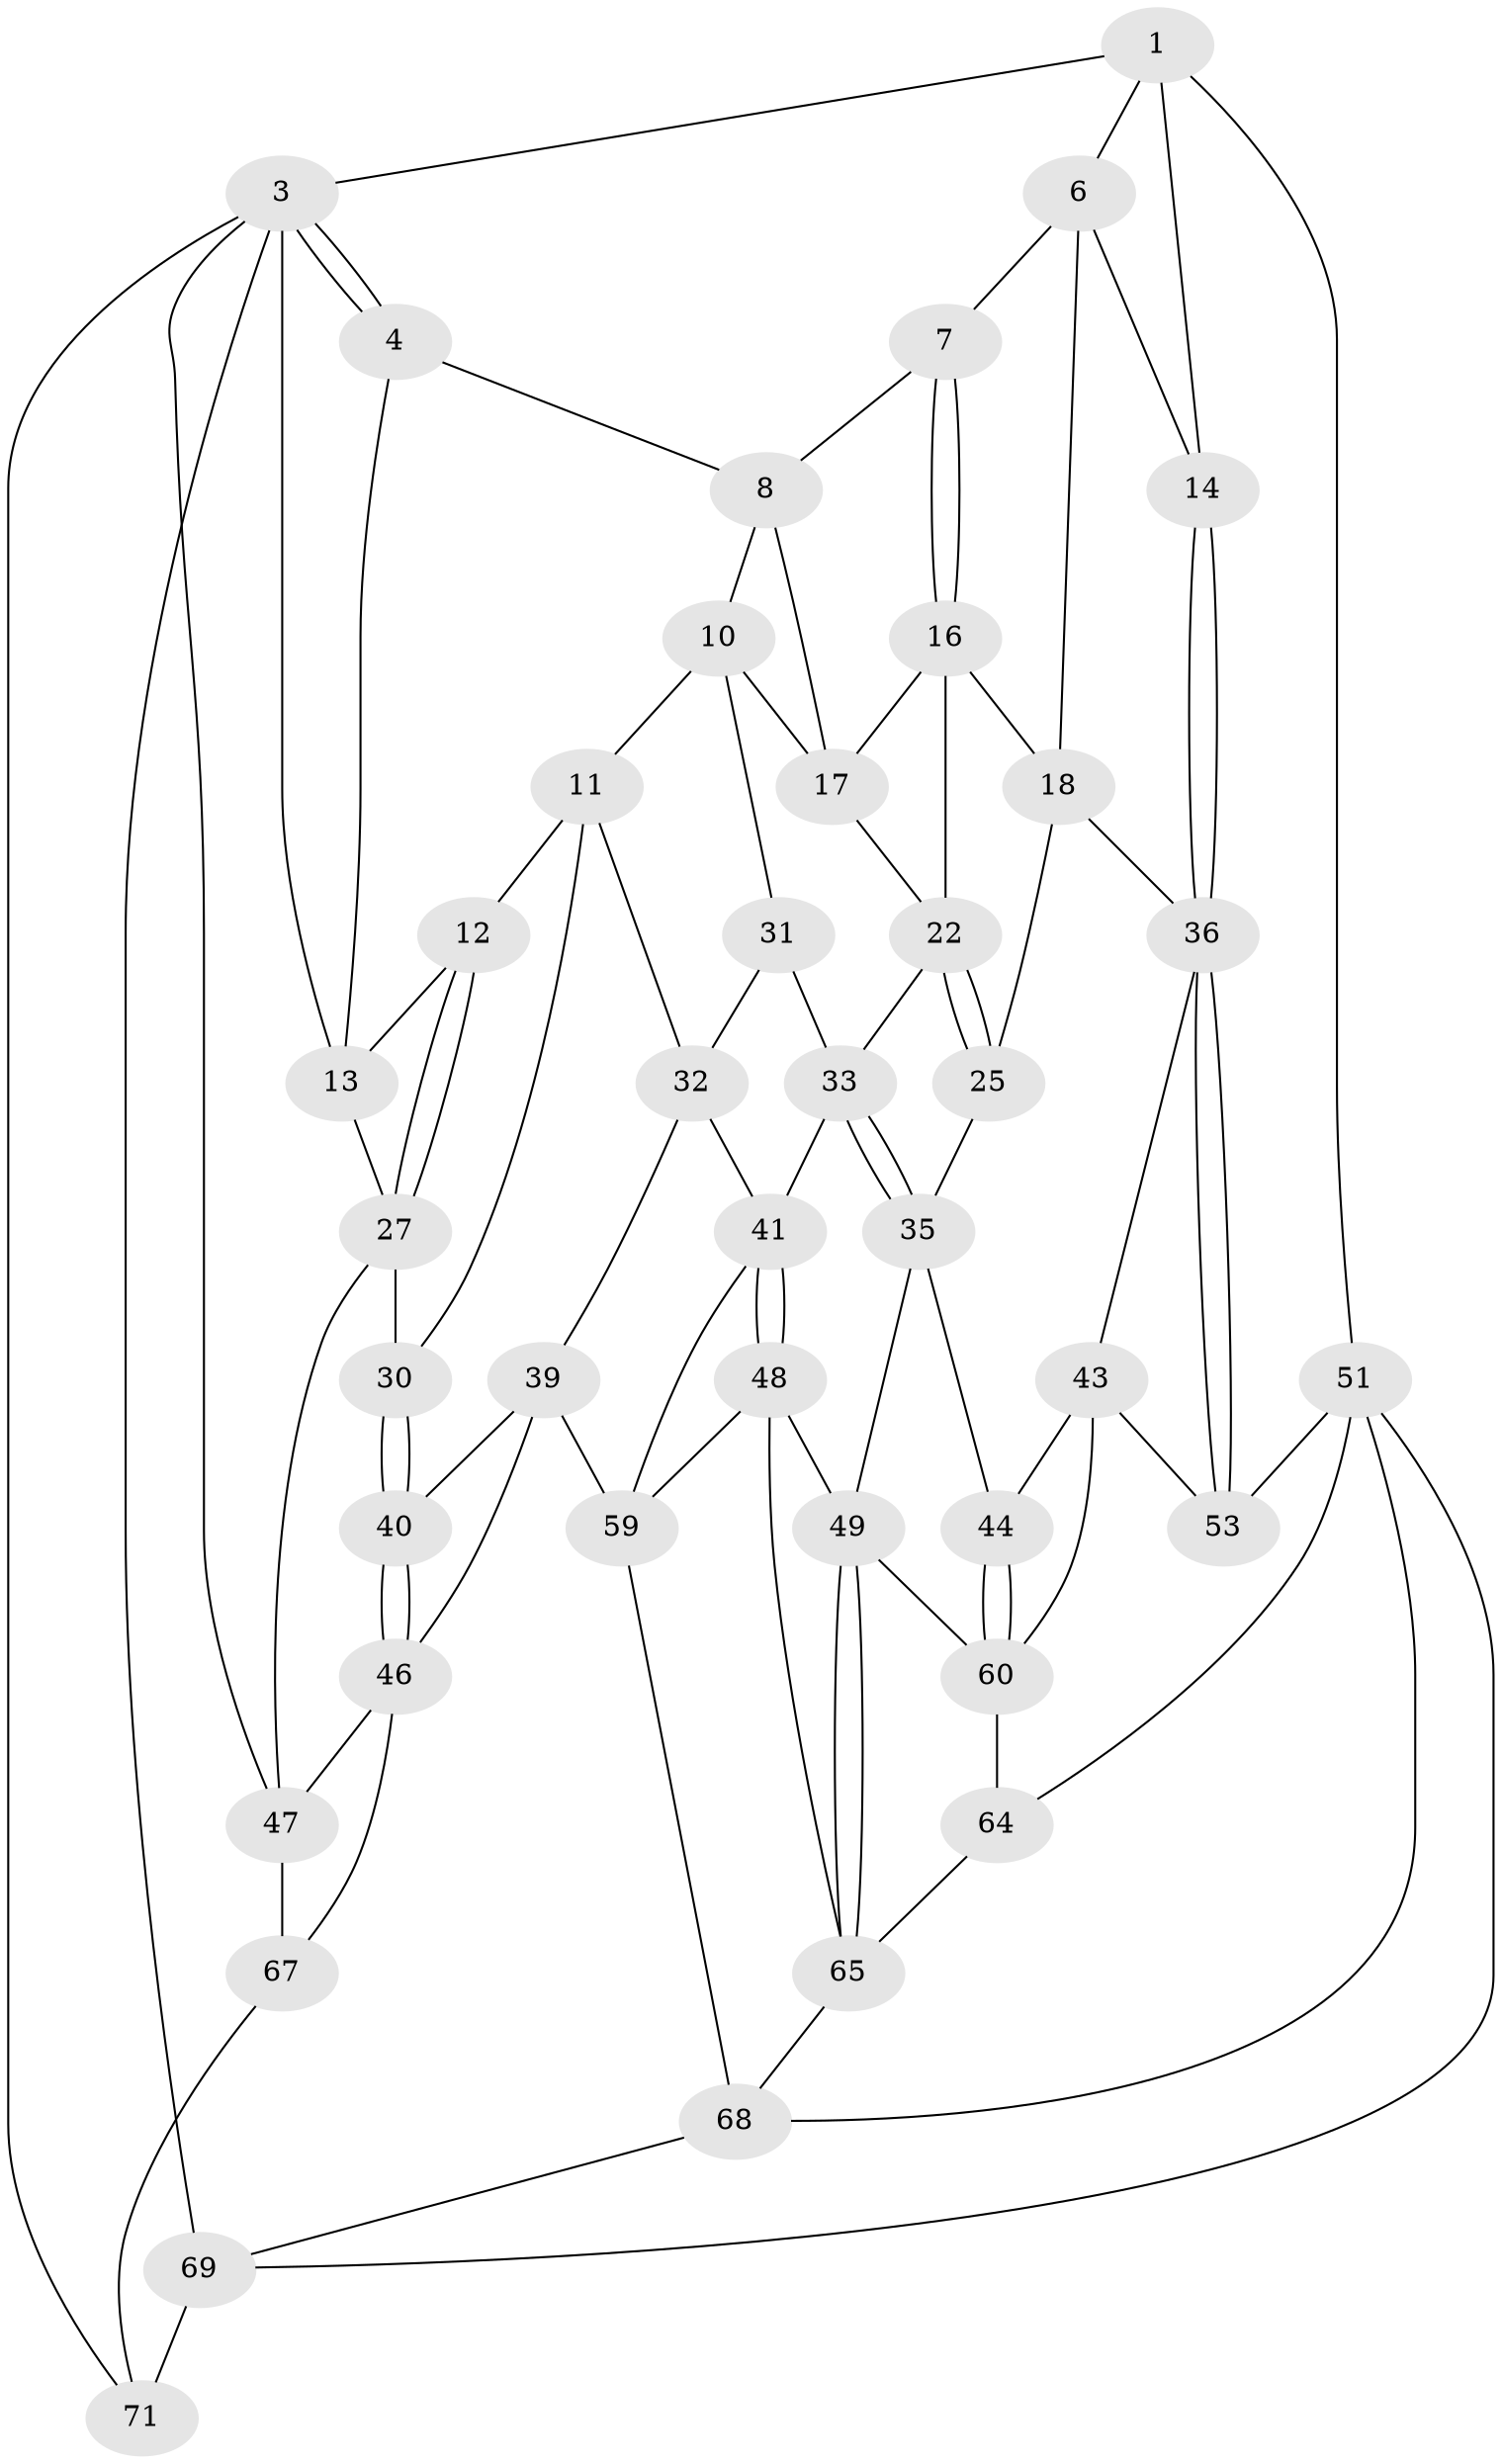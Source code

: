 // original degree distribution, {3: 0.0273972602739726, 5: 0.547945205479452, 6: 0.1917808219178082, 4: 0.2328767123287671}
// Generated by graph-tools (version 1.1) at 2025/42/03/06/25 10:42:34]
// undirected, 42 vertices, 91 edges
graph export_dot {
graph [start="1"]
  node [color=gray90,style=filled];
  1 [pos="+0.9491423266116833+0",super="+2"];
  3 [pos="+0+0",super="+55"];
  4 [pos="+0.03659357940368026+0",super="+5"];
  6 [pos="+0.7411685694343016+0.12649044538052545",super="+15"];
  7 [pos="+0.7085524793908987+0.14455896903716908"];
  8 [pos="+0.4955583086698829+0",super="+9"];
  10 [pos="+0.4378161231224006+0.15789280119117763",super="+21"];
  11 [pos="+0.2582210564995849+0.21477688709940268",super="+29"];
  12 [pos="+0.19586915010349476+0.1919959824905881"];
  13 [pos="+0.1920190788584947+0.1867788719384027",super="+26"];
  14 [pos="+1+0"];
  16 [pos="+0.6740884519147341+0.1956392511935887",super="+19"];
  17 [pos="+0.4803429577428858+0.16699368555472283",super="+20"];
  18 [pos="+0.8753509519148535+0.3049349378457802",super="+24"];
  22 [pos="+0.671001668298568+0.2553516328819325",super="+23"];
  25 [pos="+0.8281786595124807+0.4220281296947811"];
  27 [pos="+0.052518614253403775+0.4322415574552297",super="+28"];
  30 [pos="+0.08253045924928519+0.46131986545902876"];
  31 [pos="+0.441424032153819+0.4165499734232587"];
  32 [pos="+0.3513024642205524+0.42643083508856605",super="+38"];
  33 [pos="+0.6271908865480484+0.49857804736999345",super="+34"];
  35 [pos="+0.809445866544036+0.4351467095920488",super="+45"];
  36 [pos="+1+0.4633038191247067",super="+37"];
  39 [pos="+0.18539617079499837+0.5816881465229702",super="+57"];
  40 [pos="+0.11609506659426894+0.5204030235412385"];
  41 [pos="+0.597910522975585+0.5761179126155465",super="+42"];
  43 [pos="+0.9205530227489257+0.6131360760182855",super="+56"];
  44 [pos="+0.8931713596298432+0.6391220952983019"];
  46 [pos="+0+0.678927011606146",super="+58"];
  47 [pos="+0+0.7008571084528497",super="+54"];
  48 [pos="+0.6320486562381424+0.6575842143321835",super="+62"];
  49 [pos="+0.6555300620600164+0.6689134187090766",super="+50"];
  51 [pos="+1+1",super="+52"];
  53 [pos="+1+0.8273756845917106"];
  59 [pos="+0.2728013377541016+0.7725435705605656",super="+63"];
  60 [pos="+0.8604494365592257+0.7031374176966377",super="+61"];
  64 [pos="+0.8572210744317315+0.7886136201412559"];
  65 [pos="+0.7592978102809299+0.8863441351765834",super="+66"];
  67 [pos="+0.2020590574142301+0.8094922587578213"];
  68 [pos="+0.4559147052050241+1",super="+73"];
  69 [pos="+0.14204881450330592+1",super="+70"];
  71 [pos="+0.16670590523805642+0.8563486478071899",super="+72"];
  1 -- 6;
  1 -- 3;
  1 -- 51;
  1 -- 14;
  3 -- 4;
  3 -- 4;
  3 -- 69;
  3 -- 47;
  3 -- 13;
  3 -- 71;
  4 -- 13;
  4 -- 8;
  6 -- 7;
  6 -- 18;
  6 -- 14;
  7 -- 8;
  7 -- 16;
  7 -- 16;
  8 -- 17;
  8 -- 10;
  10 -- 11;
  10 -- 17;
  10 -- 31;
  11 -- 12;
  11 -- 32;
  11 -- 30;
  12 -- 13;
  12 -- 27;
  12 -- 27;
  13 -- 27;
  14 -- 36;
  14 -- 36;
  16 -- 17;
  16 -- 18;
  16 -- 22;
  17 -- 22;
  18 -- 25;
  18 -- 36;
  22 -- 25;
  22 -- 25;
  22 -- 33;
  25 -- 35;
  27 -- 30;
  27 -- 47;
  30 -- 40;
  30 -- 40;
  31 -- 32;
  31 -- 33;
  32 -- 39;
  32 -- 41;
  33 -- 35;
  33 -- 35;
  33 -- 41;
  35 -- 44;
  35 -- 49;
  36 -- 53;
  36 -- 53;
  36 -- 43;
  39 -- 40;
  39 -- 59;
  39 -- 46;
  40 -- 46;
  40 -- 46;
  41 -- 48;
  41 -- 48;
  41 -- 59;
  43 -- 44;
  43 -- 60;
  43 -- 53;
  44 -- 60;
  44 -- 60;
  46 -- 47;
  46 -- 67;
  47 -- 67;
  48 -- 49;
  48 -- 65;
  48 -- 59;
  49 -- 65;
  49 -- 65;
  49 -- 60;
  51 -- 69;
  51 -- 64;
  51 -- 53;
  51 -- 68;
  59 -- 68;
  60 -- 64;
  64 -- 65;
  65 -- 68;
  67 -- 71;
  68 -- 69;
  69 -- 71 [weight=2];
}
